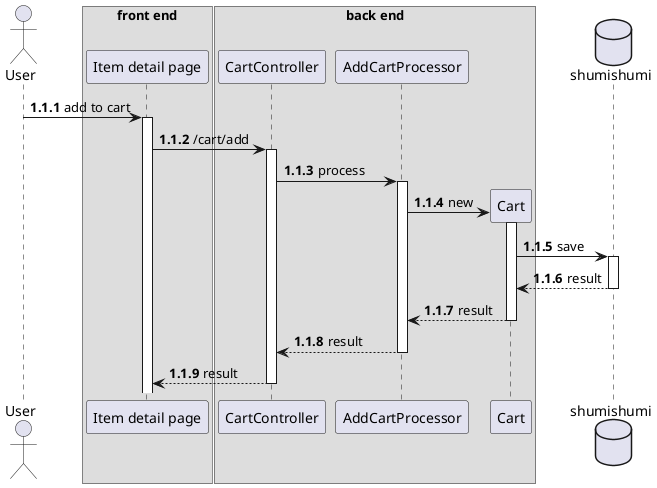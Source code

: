 @startuml template
autonumber 1.1.1

actor User as u

box "front end"
participant "Item detail page" as detail
end box

box "back end"
participant "CartController" as wc

participant "AddCartProcessor" as addproc

participant "Cart" as cm
end box

database shumishumi as db

u -> detail++ : add to cart
detail -> wc++ : /cart/add
wc -> addproc++ : process

create cm
addproc -> cm++ : new
cm -> db++ : save
return result
return result
return result
return result

@enduml